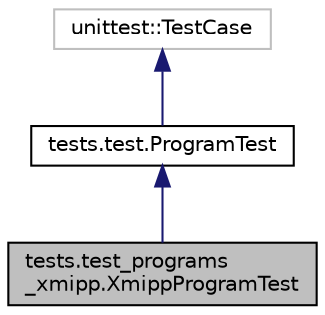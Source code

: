 digraph "tests.test_programs_xmipp.XmippProgramTest"
{
  edge [fontname="Helvetica",fontsize="10",labelfontname="Helvetica",labelfontsize="10"];
  node [fontname="Helvetica",fontsize="10",shape=record];
  Node108 [label="tests.test_programs\l_xmipp.XmippProgramTest",height=0.2,width=0.4,color="black", fillcolor="grey75", style="filled", fontcolor="black"];
  Node109 -> Node108 [dir="back",color="midnightblue",fontsize="10",style="solid",fontname="Helvetica"];
  Node109 [label="tests.test.ProgramTest",height=0.2,width=0.4,color="black", fillcolor="white", style="filled",URL="$classtests_1_1test_1_1ProgramTest.html"];
  Node110 -> Node109 [dir="back",color="midnightblue",fontsize="10",style="solid",fontname="Helvetica"];
  Node110 [label="unittest::TestCase",height=0.2,width=0.4,color="grey75", fillcolor="white", style="filled"];
}
